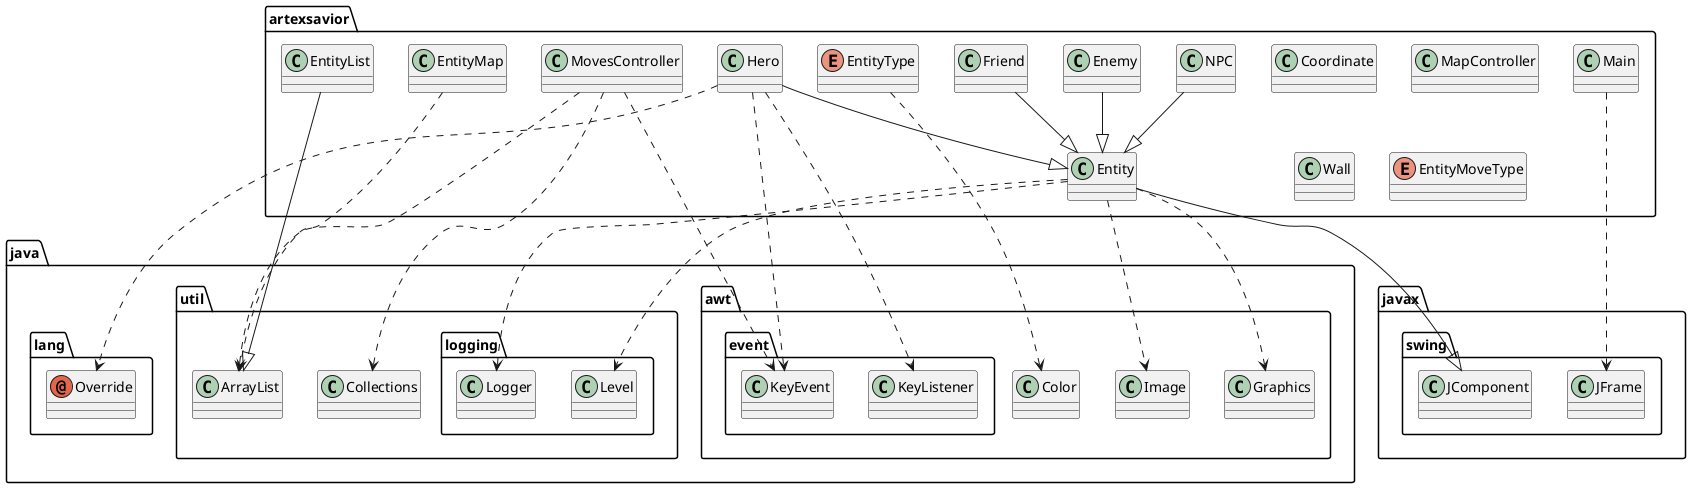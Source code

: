 @startuml
annotation java.lang.Override
class artexsavior.Coordinate
class artexsavior.Enemy
class artexsavior.Entity
class artexsavior.EntityList
class artexsavior.EntityMap
class artexsavior.Friend
class artexsavior.Hero
class artexsavior.Main
class artexsavior.MapController
class artexsavior.MovesController
class artexsavior.NPC
class artexsavior.Wall
class java.awt.Color
class java.awt.Graphics
class java.awt.Image
class java.awt.event.KeyEvent
class java.awt.event.KeyListener
class java.util.ArrayList
class java.util.Collections
class java.util.logging.Level
class java.util.logging.Logger
class javax.swing.JComponent
class javax.swing.JFrame
enum artexsavior.EntityMoveType
enum artexsavior.EntityType
artexsavior.Enemy --|> artexsavior.Entity
artexsavior.Entity ..> java.awt.Graphics
artexsavior.Entity ..> java.awt.Image
artexsavior.Entity ..> java.util.logging.Level
artexsavior.Entity ..> java.util.logging.Logger
artexsavior.Entity --|> javax.swing.JComponent
artexsavior.EntityList --|> java.util.ArrayList
artexsavior.EntityMap ..> java.util.ArrayList
artexsavior.Friend --|> artexsavior.Entity
artexsavior.Hero ..> java.lang.Override
artexsavior.Hero --|> artexsavior.Entity
artexsavior.Hero ..> java.awt.event.KeyEvent
artexsavior.Hero ..> java.awt.event.KeyListener
artexsavior.Main ..> javax.swing.JFrame
artexsavior.MovesController ..> java.awt.event.KeyEvent
artexsavior.MovesController ..> java.util.ArrayList
artexsavior.MovesController ..> java.util.Collections
artexsavior.NPC --|> artexsavior.Entity
artexsavior.EntityType ..> java.awt.Color
@enduml